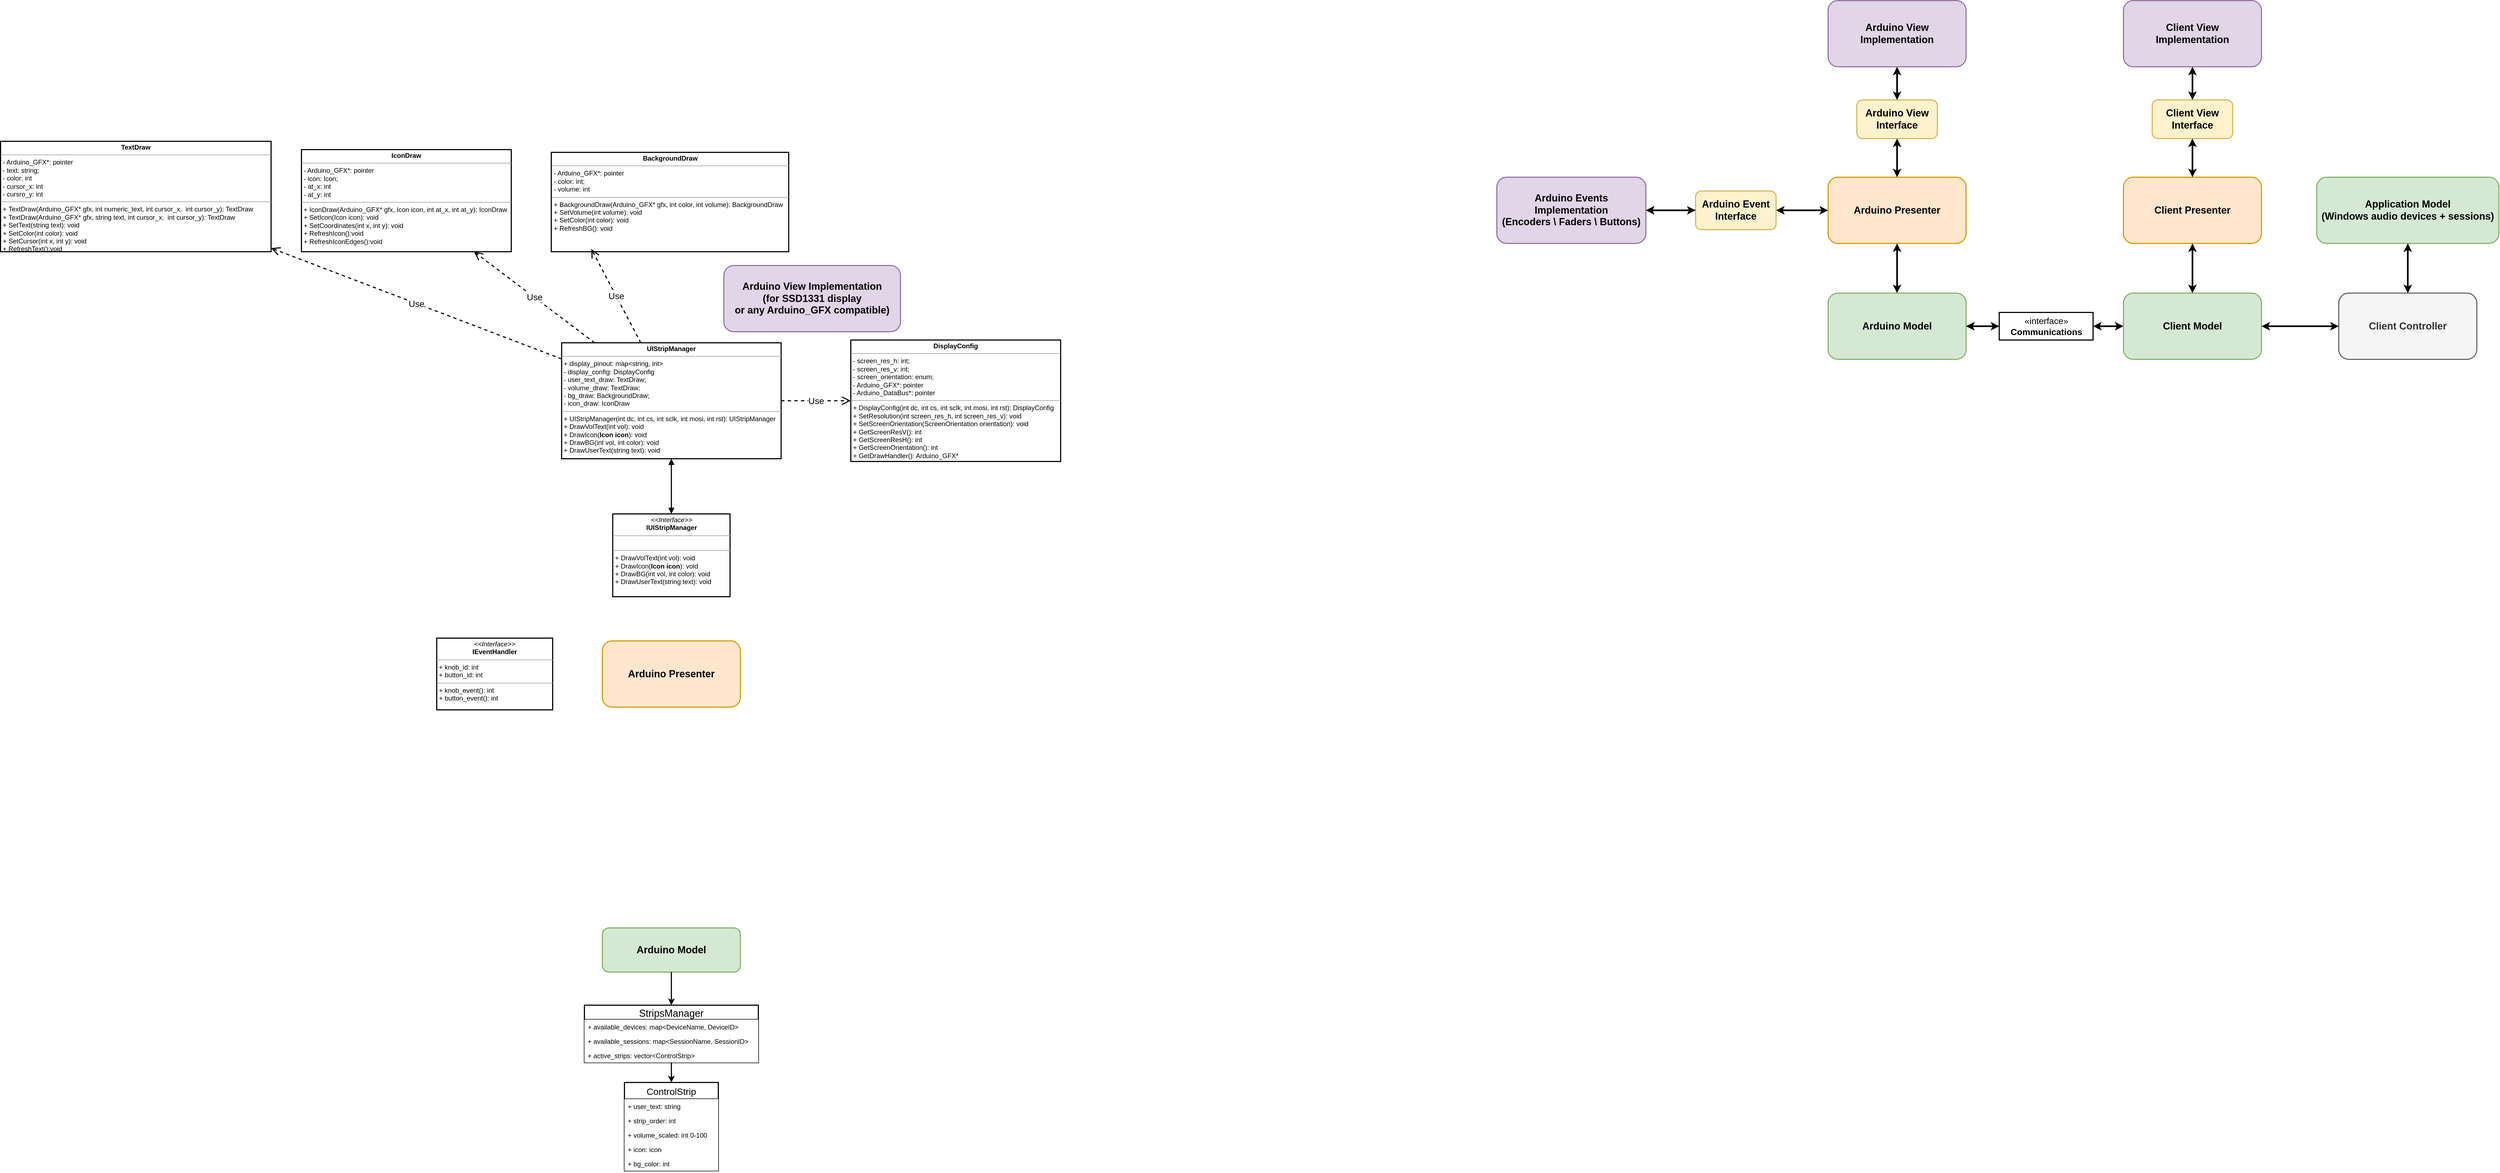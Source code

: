<mxfile version="15.2.7" type="device"><diagram name="Page-1" id="b5b7bab2-c9e2-2cf4-8b2a-24fd1a2a6d21"><mxGraphModel dx="4378" dy="1075" grid="1" gridSize="10" guides="1" tooltips="1" connect="1" arrows="1" fold="1" page="0" pageScale="1" pageWidth="1654" pageHeight="2336" background="none" math="0" shadow="0"><root><mxCell id="0"/><mxCell id="1" parent="0"/><mxCell id="HsIEnrxctOQpok-xHGXS-1" value="Arduino Model" style="rounded=1;whiteSpace=wrap;html=1;labelBackgroundColor=none;fontSize=18;strokeColor=#82b366;strokeWidth=2;fillColor=#d5e8d4;fontFamily=Helvetica;fontStyle=1" parent="1" vertex="1"><mxGeometry x="430" y="270" width="250" height="120" as="geometry"/></mxCell><mxCell id="HsIEnrxctOQpok-xHGXS-2" value="Client Model" style="rounded=1;whiteSpace=wrap;html=1;labelBackgroundColor=none;fontSize=18;strokeColor=#82b366;strokeWidth=2;fillColor=#d5e8d4;fontFamily=Helvetica;fontStyle=1" parent="1" vertex="1"><mxGeometry x="965" y="270" width="250" height="120" as="geometry"/></mxCell><mxCell id="HsIEnrxctOQpok-xHGXS-3" value="Arduino Presenter" style="rounded=1;whiteSpace=wrap;html=1;labelBackgroundColor=none;fontSize=18;strokeColor=#d79b00;strokeWidth=2;fillColor=#ffe6cc;fontFamily=Helvetica;fontStyle=1" parent="1" vertex="1"><mxGeometry x="430" y="60" width="250" height="120" as="geometry"/></mxCell><mxCell id="HsIEnrxctOQpok-xHGXS-4" value="Arduino View Implementation" style="rounded=1;whiteSpace=wrap;html=1;labelBackgroundColor=none;fontSize=18;strokeColor=#9673a6;strokeWidth=2;fillColor=#e1d5e7;fontFamily=Helvetica;fontStyle=1" parent="1" vertex="1"><mxGeometry x="430" y="-260" width="250" height="120" as="geometry"/></mxCell><mxCell id="HsIEnrxctOQpok-xHGXS-6" value="Arduino Events Implementation&lt;br&gt;(Encoders \ Faders \ Buttons)" style="rounded=1;whiteSpace=wrap;html=1;labelBackgroundColor=none;fontSize=18;strokeColor=#9673a6;strokeWidth=2;fillColor=#e1d5e7;fontFamily=Helvetica;fontStyle=1" parent="1" vertex="1"><mxGeometry x="-170" y="60" width="270" height="120" as="geometry"/></mxCell><mxCell id="HsIEnrxctOQpok-xHGXS-8" value="Arduino View Interface" style="rounded=1;whiteSpace=wrap;html=1;labelBackgroundColor=none;fontSize=18;strokeColor=#d6b656;strokeWidth=2;fillColor=#fff2cc;fontFamily=Helvetica;fontStyle=1" parent="1" vertex="1"><mxGeometry x="482.08" y="-80" width="145.83" height="70" as="geometry"/></mxCell><mxCell id="HsIEnrxctOQpok-xHGXS-19" value="" style="edgeStyle=orthogonalEdgeStyle;rounded=0;orthogonalLoop=1;jettySize=auto;html=1;fontFamily=Helvetica;fontSize=18;strokeWidth=3;" parent="1" source="HsIEnrxctOQpok-xHGXS-9" target="HsIEnrxctOQpok-xHGXS-6" edge="1"><mxGeometry relative="1" as="geometry"/></mxCell><mxCell id="HsIEnrxctOQpok-xHGXS-9" value="Arduino Event Interface" style="rounded=1;whiteSpace=wrap;html=1;labelBackgroundColor=none;fontSize=18;strokeColor=#d6b656;strokeWidth=2;fillColor=#fff2cc;fontFamily=Helvetica;fontStyle=1" parent="1" vertex="1"><mxGeometry x="190.0" y="85" width="145.83" height="70" as="geometry"/></mxCell><mxCell id="HsIEnrxctOQpok-xHGXS-10" value="Client View Interface" style="rounded=1;whiteSpace=wrap;html=1;labelBackgroundColor=none;fontSize=18;strokeColor=#d6b656;strokeWidth=2;fillColor=#fff2cc;fontFamily=Helvetica;fontStyle=1" parent="1" vertex="1"><mxGeometry x="1017.1" y="-80" width="145.83" height="70" as="geometry"/></mxCell><mxCell id="HsIEnrxctOQpok-xHGXS-11" value="Client View &lt;br&gt;Implementation" style="rounded=1;whiteSpace=wrap;html=1;labelBackgroundColor=none;fontSize=18;strokeColor=#9673a6;strokeWidth=2;fillColor=#e1d5e7;fontFamily=Helvetica;fontStyle=1" parent="1" vertex="1"><mxGeometry x="965.01" y="-260" width="250" height="120" as="geometry"/></mxCell><mxCell id="HsIEnrxctOQpok-xHGXS-12" value="Client Presenter" style="rounded=1;whiteSpace=wrap;html=1;labelBackgroundColor=none;fontSize=18;strokeColor=#d79b00;strokeWidth=2;fillColor=#ffe6cc;fontFamily=Helvetica;fontStyle=1" parent="1" vertex="1"><mxGeometry x="965" y="60" width="250" height="120" as="geometry"/></mxCell><mxCell id="HsIEnrxctOQpok-xHGXS-13" value="Application Model&lt;br&gt;(Windows audio devices + sessions)" style="rounded=1;whiteSpace=wrap;html=1;labelBackgroundColor=none;fontSize=18;strokeColor=#82b366;strokeWidth=2;fillColor=#d5e8d4;fontFamily=Helvetica;fontStyle=1" parent="1" vertex="1"><mxGeometry x="1315" y="60" width="330" height="120" as="geometry"/></mxCell><mxCell id="HsIEnrxctOQpok-xHGXS-15" value="" style="endArrow=classic;startArrow=classic;html=1;fontFamily=Helvetica;fontSize=18;entryX=0;entryY=0.5;entryDx=0;entryDy=0;strokeWidth=3;" parent="1" source="HsIEnrxctOQpok-xHGXS-1" target="HsIEnrxctOQpok-xHGXS-88" edge="1"><mxGeometry width="50" height="50" relative="1" as="geometry"><mxPoint x="1050" y="330" as="sourcePoint"/><mxPoint x="810" y="340" as="targetPoint"/></mxGeometry></mxCell><mxCell id="HsIEnrxctOQpok-xHGXS-16" value="" style="endArrow=classic;startArrow=classic;html=1;fontFamily=Helvetica;fontSize=18;strokeWidth=3;exitX=0.5;exitY=0;exitDx=0;exitDy=0;entryX=0.5;entryY=1;entryDx=0;entryDy=0;" parent="1" source="HsIEnrxctOQpok-xHGXS-1" target="HsIEnrxctOQpok-xHGXS-3" edge="1"><mxGeometry width="50" height="50" relative="1" as="geometry"><mxPoint x="640" y="110" as="sourcePoint"/><mxPoint x="690" y="60" as="targetPoint"/></mxGeometry></mxCell><mxCell id="HsIEnrxctOQpok-xHGXS-17" value="" style="endArrow=classic;startArrow=classic;html=1;fontFamily=Helvetica;fontSize=18;strokeWidth=3;exitX=1;exitY=0.5;exitDx=0;exitDy=0;entryX=0;entryY=0.5;entryDx=0;entryDy=0;" parent="1" source="HsIEnrxctOQpok-xHGXS-9" target="HsIEnrxctOQpok-xHGXS-3" edge="1"><mxGeometry width="50" height="50" relative="1" as="geometry"><mxPoint x="565" y="280" as="sourcePoint"/><mxPoint x="565" y="190" as="targetPoint"/></mxGeometry></mxCell><mxCell id="HsIEnrxctOQpok-xHGXS-18" value="" style="endArrow=classic;startArrow=classic;html=1;fontFamily=Helvetica;fontSize=18;strokeWidth=3;exitX=1;exitY=0.5;exitDx=0;exitDy=0;" parent="1" source="HsIEnrxctOQpok-xHGXS-6" edge="1"><mxGeometry width="50" height="50" relative="1" as="geometry"><mxPoint x="345.83" y="130" as="sourcePoint"/><mxPoint x="190" y="120" as="targetPoint"/></mxGeometry></mxCell><mxCell id="HsIEnrxctOQpok-xHGXS-20" value="" style="endArrow=classic;startArrow=classic;html=1;fontFamily=Helvetica;fontSize=18;strokeWidth=3;exitX=0.5;exitY=0;exitDx=0;exitDy=0;entryX=0.5;entryY=1;entryDx=0;entryDy=0;" parent="1" source="HsIEnrxctOQpok-xHGXS-3" target="HsIEnrxctOQpok-xHGXS-8" edge="1"><mxGeometry width="50" height="50" relative="1" as="geometry"><mxPoint x="110" y="130" as="sourcePoint"/><mxPoint x="200" y="130" as="targetPoint"/></mxGeometry></mxCell><mxCell id="HsIEnrxctOQpok-xHGXS-21" value="" style="endArrow=classic;startArrow=classic;html=1;fontFamily=Helvetica;fontSize=18;strokeWidth=3;" parent="1" source="HsIEnrxctOQpok-xHGXS-8" target="HsIEnrxctOQpok-xHGXS-4" edge="1"><mxGeometry width="50" height="50" relative="1" as="geometry"><mxPoint x="565" y="70" as="sourcePoint"/><mxPoint x="564.995" as="targetPoint"/></mxGeometry></mxCell><mxCell id="HsIEnrxctOQpok-xHGXS-22" value="" style="endArrow=classic;startArrow=classic;html=1;fontFamily=Helvetica;fontSize=18;strokeWidth=3;exitX=0.5;exitY=0;exitDx=0;exitDy=0;entryX=0.5;entryY=1;entryDx=0;entryDy=0;" parent="1" source="HsIEnrxctOQpok-xHGXS-12" target="HsIEnrxctOQpok-xHGXS-10" edge="1"><mxGeometry width="50" height="50" relative="1" as="geometry"><mxPoint x="570" y="70" as="sourcePoint"/><mxPoint x="569.995" as="targetPoint"/></mxGeometry></mxCell><mxCell id="HsIEnrxctOQpok-xHGXS-23" value="" style="endArrow=classic;startArrow=classic;html=1;fontFamily=Helvetica;fontSize=18;strokeWidth=3;" parent="1" source="HsIEnrxctOQpok-xHGXS-10" target="HsIEnrxctOQpok-xHGXS-11" edge="1"><mxGeometry width="50" height="50" relative="1" as="geometry"><mxPoint x="1100" y="70" as="sourcePoint"/><mxPoint x="1100.015" as="targetPoint"/></mxGeometry></mxCell><mxCell id="HsIEnrxctOQpok-xHGXS-24" value="" style="endArrow=classic;startArrow=classic;html=1;fontFamily=Helvetica;fontSize=18;strokeWidth=3;exitX=0.5;exitY=0;exitDx=0;exitDy=0;entryX=0.5;entryY=1;entryDx=0;entryDy=0;" parent="1" source="HsIEnrxctOQpok-xHGXS-2" target="HsIEnrxctOQpok-xHGXS-12" edge="1"><mxGeometry width="50" height="50" relative="1" as="geometry"><mxPoint x="1100" y="70" as="sourcePoint"/><mxPoint x="1100.015" as="targetPoint"/></mxGeometry></mxCell><mxCell id="HsIEnrxctOQpok-xHGXS-25" value="Client Controller" style="rounded=1;whiteSpace=wrap;html=1;labelBackgroundColor=none;fontSize=18;strokeColor=#666666;strokeWidth=2;fillColor=#f5f5f5;fontFamily=Helvetica;fontStyle=1;fontColor=#333333;" parent="1" vertex="1"><mxGeometry x="1355" y="270" width="250" height="120" as="geometry"/></mxCell><mxCell id="HsIEnrxctOQpok-xHGXS-26" value="" style="endArrow=classic;startArrow=classic;html=1;fontFamily=Helvetica;fontSize=18;strokeWidth=3;exitX=1;exitY=0.5;exitDx=0;exitDy=0;" parent="1" source="HsIEnrxctOQpok-xHGXS-2" target="HsIEnrxctOQpok-xHGXS-25" edge="1"><mxGeometry width="50" height="50" relative="1" as="geometry"><mxPoint x="695" y="340" as="sourcePoint"/><mxPoint x="975" y="340" as="targetPoint"/></mxGeometry></mxCell><mxCell id="HsIEnrxctOQpok-xHGXS-27" value="" style="endArrow=classic;startArrow=classic;html=1;fontFamily=Helvetica;fontSize=18;strokeWidth=3;exitX=0.5;exitY=0;exitDx=0;exitDy=0;entryX=0.5;entryY=1;entryDx=0;entryDy=0;" parent="1" source="HsIEnrxctOQpok-xHGXS-25" target="HsIEnrxctOQpok-xHGXS-13" edge="1"><mxGeometry width="50" height="50" relative="1" as="geometry"><mxPoint x="1225" y="340" as="sourcePoint"/><mxPoint x="1365" y="340" as="targetPoint"/></mxGeometry></mxCell><mxCell id="HsIEnrxctOQpok-xHGXS-43" value="Arduino Model" style="rounded=1;whiteSpace=wrap;html=1;labelBackgroundColor=none;fontSize=18;strokeColor=#82b366;strokeWidth=2;fillColor=#d5e8d4;fontFamily=Helvetica;fontStyle=1" parent="1" vertex="1"><mxGeometry x="-1790" y="1420" width="250" height="80" as="geometry"/></mxCell><mxCell id="HsIEnrxctOQpok-xHGXS-74" style="edgeStyle=orthogonalEdgeStyle;rounded=0;orthogonalLoop=1;jettySize=auto;html=1;fontFamily=Helvetica;fontSize=16;strokeWidth=2;" parent="1" source="HsIEnrxctOQpok-xHGXS-55" target="HsIEnrxctOQpok-xHGXS-64" edge="1"><mxGeometry relative="1" as="geometry"/></mxCell><mxCell id="HsIEnrxctOQpok-xHGXS-55" value="StripsManager" style="swimlane;fontStyle=0;childLayout=stackLayout;horizontal=1;startSize=26;fillColor=default;horizontalStack=0;resizeParent=1;resizeParentMax=0;resizeLast=0;collapsible=1;marginBottom=0;labelBackgroundColor=none;fontFamily=Helvetica;fontSize=18;strokeColor=default;strokeWidth=2;perimeterSpacing=0;swimlaneLine=1;" parent="1" vertex="1"><mxGeometry x="-1822.5" y="1560" width="315" height="104" as="geometry"><mxRectangle x="-242.5" y="1210" width="150" height="30" as="alternateBounds"/></mxGeometry></mxCell><mxCell id="HsIEnrxctOQpok-xHGXS-56" value="+ available_devices: map&lt;DeviceName, DeviceID&gt;&#10;" style="text;strokeColor=none;fillColor=default;align=left;verticalAlign=top;spacingLeft=4;spacingRight=4;overflow=hidden;rotatable=0;points=[[0,0.5],[1,0.5]];portConstraint=eastwest;strokeWidth=2;" parent="HsIEnrxctOQpok-xHGXS-55" vertex="1"><mxGeometry y="26" width="315" height="26" as="geometry"/></mxCell><mxCell id="HsIEnrxctOQpok-xHGXS-63" value="+ available_sessions: map&lt;SessionName, SessionID&gt;&#10;" style="text;strokeColor=none;fillColor=default;align=left;verticalAlign=top;spacingLeft=4;spacingRight=4;overflow=hidden;rotatable=0;points=[[0,0.5],[1,0.5]];portConstraint=eastwest;" parent="HsIEnrxctOQpok-xHGXS-55" vertex="1"><mxGeometry y="52" width="315" height="26" as="geometry"/></mxCell><mxCell id="HsIEnrxctOQpok-xHGXS-62" value="+ active_strips: vector&lt;ControlStrip&gt;" style="text;strokeColor=none;fillColor=default;align=left;verticalAlign=top;spacingLeft=4;spacingRight=4;overflow=hidden;rotatable=0;points=[[0,0.5],[1,0.5]];portConstraint=eastwest;" parent="HsIEnrxctOQpok-xHGXS-55" vertex="1"><mxGeometry y="78" width="315" height="26" as="geometry"/></mxCell><mxCell id="HsIEnrxctOQpok-xHGXS-64" value="ControlStrip" style="swimlane;fontStyle=0;childLayout=stackLayout;horizontal=1;startSize=30;fillColor=default;horizontalStack=0;resizeParent=1;resizeParentMax=0;resizeLast=0;collapsible=1;marginBottom=0;labelBackgroundColor=none;fontFamily=Helvetica;fontSize=17;strokeColor=default;strokeWidth=2;" parent="1" vertex="1"><mxGeometry x="-1750" y="1700" width="170" height="160" as="geometry"/></mxCell><mxCell id="HsIEnrxctOQpok-xHGXS-66" value="+ user_text: string" style="text;strokeColor=none;fillColor=default;align=left;verticalAlign=top;spacingLeft=4;spacingRight=4;overflow=hidden;rotatable=0;points=[[0,0.5],[1,0.5]];portConstraint=eastwest;" parent="HsIEnrxctOQpok-xHGXS-64" vertex="1"><mxGeometry y="30" width="170" height="26" as="geometry"/></mxCell><mxCell id="HsIEnrxctOQpok-xHGXS-69" value="+ strip_order: int" style="text;strokeColor=none;fillColor=default;align=left;verticalAlign=top;spacingLeft=4;spacingRight=4;overflow=hidden;rotatable=0;points=[[0,0.5],[1,0.5]];portConstraint=eastwest;" parent="HsIEnrxctOQpok-xHGXS-64" vertex="1"><mxGeometry y="56" width="170" height="26" as="geometry"/></mxCell><mxCell id="HsIEnrxctOQpok-xHGXS-67" value="+ volume_scaled: int 0-100" style="text;strokeColor=none;fillColor=default;align=left;verticalAlign=top;spacingLeft=4;spacingRight=4;overflow=hidden;rotatable=0;points=[[0,0.5],[1,0.5]];portConstraint=eastwest;" parent="HsIEnrxctOQpok-xHGXS-64" vertex="1"><mxGeometry y="82" width="170" height="26" as="geometry"/></mxCell><mxCell id="HsIEnrxctOQpok-xHGXS-65" value="+ icon: icon" style="text;strokeColor=none;fillColor=default;align=left;verticalAlign=top;spacingLeft=4;spacingRight=4;overflow=hidden;rotatable=0;points=[[0,0.5],[1,0.5]];portConstraint=eastwest;" parent="HsIEnrxctOQpok-xHGXS-64" vertex="1"><mxGeometry y="108" width="170" height="26" as="geometry"/></mxCell><mxCell id="HsIEnrxctOQpok-xHGXS-68" value="+ bg_color: int" style="text;strokeColor=none;fillColor=default;align=left;verticalAlign=top;spacingLeft=4;spacingRight=4;overflow=hidden;rotatable=0;points=[[0,0.5],[1,0.5]];portConstraint=eastwest;fontStyle=0" parent="HsIEnrxctOQpok-xHGXS-64" vertex="1"><mxGeometry y="134" width="170" height="26" as="geometry"/></mxCell><mxCell id="HsIEnrxctOQpok-xHGXS-76" style="edgeStyle=orthogonalEdgeStyle;rounded=0;orthogonalLoop=1;jettySize=auto;html=1;fontFamily=Helvetica;fontSize=16;strokeWidth=2;" parent="1" source="HsIEnrxctOQpok-xHGXS-43" target="HsIEnrxctOQpok-xHGXS-55" edge="1"><mxGeometry relative="1" as="geometry"><mxPoint x="-1655.0" y="1674.0" as="sourcePoint"/><mxPoint x="-1665" y="1570" as="targetPoint"/></mxGeometry></mxCell><mxCell id="HsIEnrxctOQpok-xHGXS-89" value="" style="edgeStyle=orthogonalEdgeStyle;rounded=0;orthogonalLoop=1;jettySize=auto;html=1;fontFamily=Helvetica;fontSize=16;strokeWidth=2;" parent="1" source="HsIEnrxctOQpok-xHGXS-88" target="HsIEnrxctOQpok-xHGXS-1" edge="1"><mxGeometry relative="1" as="geometry"/></mxCell><mxCell id="HsIEnrxctOQpok-xHGXS-88" value="«interface»&lt;br&gt;&lt;b&gt;Communications&lt;/b&gt;" style="html=1;labelBackgroundColor=none;fontFamily=Helvetica;fontSize=16;strokeColor=default;strokeWidth=2;fillColor=default;" parent="1" vertex="1"><mxGeometry x="740" y="305" width="170" height="50" as="geometry"/></mxCell><mxCell id="HsIEnrxctOQpok-xHGXS-90" value="" style="endArrow=classic;startArrow=classic;html=1;fontFamily=Helvetica;fontSize=18;strokeWidth=3;exitX=1;exitY=0.5;exitDx=0;exitDy=0;" parent="1" source="HsIEnrxctOQpok-xHGXS-88" target="HsIEnrxctOQpok-xHGXS-2" edge="1"><mxGeometry width="50" height="50" relative="1" as="geometry"><mxPoint x="690" y="340" as="sourcePoint"/><mxPoint x="750" y="340" as="targetPoint"/></mxGeometry></mxCell><mxCell id="HsIEnrxctOQpok-xHGXS-91" value="Arduino Presenter" style="rounded=1;whiteSpace=wrap;html=1;labelBackgroundColor=none;fontSize=18;strokeColor=#d79b00;strokeWidth=2;fillColor=#ffe6cc;fontFamily=Helvetica;fontStyle=1" parent="1" vertex="1"><mxGeometry x="-1790" y="900" width="250" height="120" as="geometry"/></mxCell><mxCell id="HsIEnrxctOQpok-xHGXS-92" value="&lt;p style=&quot;margin: 0px ; margin-top: 4px ; text-align: center&quot;&gt;&lt;i&gt;&amp;lt;&amp;lt;Interface&amp;gt;&amp;gt;&lt;/i&gt;&lt;br&gt;&lt;/p&gt;&lt;div style=&quot;text-align: center&quot;&gt;&lt;span&gt;&lt;b&gt;IUIStripManager&lt;/b&gt;&lt;/span&gt;&lt;/div&gt;&lt;hr size=&quot;1&quot;&gt;&lt;p style=&quot;margin: 0px ; margin-left: 4px&quot;&gt;&lt;br&gt;&lt;/p&gt;&lt;hr size=&quot;1&quot;&gt;&lt;p style=&quot;margin: 0px ; margin-left: 4px&quot;&gt;+ DrawVolText(int vol): void&amp;nbsp;&lt;br&gt;+ DrawIcon(&lt;b&gt;Icon icon&lt;/b&gt;): void&lt;/p&gt;&lt;p style=&quot;margin: 0px ; margin-left: 4px&quot;&gt;+ DrawBG(int vol, int color): void&lt;/p&gt;&lt;p style=&quot;margin: 0px ; margin-left: 4px&quot;&gt;+ DrawUserText(string text): void&lt;/p&gt;" style="verticalAlign=top;align=left;overflow=fill;fontSize=12;fontFamily=Helvetica;html=1;labelBackgroundColor=none;strokeColor=default;strokeWidth=2;fillColor=default;" parent="1" vertex="1"><mxGeometry x="-1771.25" y="670" width="212.5" height="150" as="geometry"/></mxCell><mxCell id="HsIEnrxctOQpok-xHGXS-93" value="&lt;p style=&quot;margin: 0px ; margin-top: 4px ; text-align: center&quot;&gt;&lt;i&gt;&amp;lt;&amp;lt;Interface&amp;gt;&amp;gt;&lt;/i&gt;&lt;br&gt;&lt;b&gt;IEventHandler&lt;/b&gt;&lt;/p&gt;&lt;hr size=&quot;1&quot;&gt;&lt;p style=&quot;margin: 0px ; margin-left: 4px&quot;&gt;+ knob_id: int&lt;br&gt;&lt;/p&gt;&lt;p style=&quot;margin: 0px ; margin-left: 4px&quot;&gt;+ button_id: int&lt;/p&gt;&lt;hr size=&quot;1&quot;&gt;&lt;p style=&quot;margin: 0px ; margin-left: 4px&quot;&gt;+ knob_event(): int&amp;nbsp;&lt;br&gt;+ button_event(): int&lt;/p&gt;&lt;p style=&quot;margin: 0px ; margin-left: 4px&quot;&gt;&lt;br&gt;&lt;/p&gt;" style="verticalAlign=top;align=left;overflow=fill;fontSize=12;fontFamily=Helvetica;html=1;labelBackgroundColor=none;strokeColor=default;strokeWidth=2;fillColor=default;" parent="1" vertex="1"><mxGeometry x="-2090" y="895" width="210" height="130" as="geometry"/></mxCell><mxCell id="HsIEnrxctOQpok-xHGXS-94" value="Arduino View Implementation&lt;br&gt;(for SSD1331 display&lt;br&gt;or any Arduino_GFX compatible)" style="rounded=1;whiteSpace=wrap;html=1;labelBackgroundColor=none;fontSize=18;strokeColor=#9673a6;strokeWidth=2;fillColor=#e1d5e7;fontFamily=Helvetica;fontStyle=1" parent="1" vertex="1"><mxGeometry x="-1570" y="220" width="320" height="120" as="geometry"/></mxCell><mxCell id="HsIEnrxctOQpok-xHGXS-95" value="&lt;p style=&quot;margin: 0px ; margin-top: 4px ; text-align: center&quot;&gt;&lt;b&gt;DisplayConfig&lt;/b&gt;&lt;/p&gt;&lt;hr size=&quot;1&quot;&gt;&lt;p style=&quot;margin: 0px ; margin-left: 4px&quot;&gt;&lt;span&gt;- screen_res_h: int;&lt;/span&gt;&lt;br&gt;&lt;/p&gt;&lt;p style=&quot;margin: 0px ; margin-left: 4px&quot;&gt;- screen_res_v: int;&lt;/p&gt;&lt;p style=&quot;margin: 0px ; margin-left: 4px&quot;&gt;- screen_orientation: enum;&lt;/p&gt;&lt;p style=&quot;margin: 0px ; margin-left: 4px&quot;&gt;- Arduino_GFX*: pointer&lt;/p&gt;&lt;p style=&quot;margin: 0px ; margin-left: 4px&quot;&gt;- Arduino_DataBus*: pointer&lt;/p&gt;&lt;hr size=&quot;1&quot;&gt;&lt;p style=&quot;margin: 0px ; margin-left: 4px&quot;&gt;+ DisplayConfig(int dc, int cs, int sclk, int mosi, int rst): DisplayConfig&lt;/p&gt;&lt;p style=&quot;margin: 0px ; margin-left: 4px&quot;&gt;+ SetResolution(int screen_res_h, int screen_res_v): void&lt;/p&gt;&lt;p style=&quot;margin: 0px ; margin-left: 4px&quot;&gt;+ SetScreenOrientation(ScreenOrientation orientation): void&lt;/p&gt;&lt;p style=&quot;margin: 0px ; margin-left: 4px&quot;&gt;+ GetScreenResV(): int&lt;/p&gt;&lt;p style=&quot;margin: 0px ; margin-left: 4px&quot;&gt;+ GetScreenResH(): int&lt;br&gt;&lt;/p&gt;&lt;p style=&quot;margin: 0px ; margin-left: 4px&quot;&gt;+ GetScreenOrientation(): int&lt;/p&gt;&lt;p style=&quot;margin: 0px ; margin-left: 4px&quot;&gt;+ GetDrawHandler(): Arduino_GFX*&lt;/p&gt;" style="verticalAlign=top;align=left;overflow=fill;fontSize=12;fontFamily=Helvetica;html=1;labelBackgroundColor=none;strokeColor=default;strokeWidth=2;fillColor=default;" parent="1" vertex="1"><mxGeometry x="-1340" y="355" width="380" height="220" as="geometry"/></mxCell><mxCell id="HsIEnrxctOQpok-xHGXS-97" value="&lt;p style=&quot;margin: 0px ; margin-top: 4px ; text-align: center&quot;&gt;&lt;b&gt;TextDraw&lt;/b&gt;&lt;/p&gt;&lt;hr size=&quot;1&quot;&gt;&lt;p style=&quot;margin: 0px ; margin-left: 4px&quot;&gt;&lt;span&gt;- Arduino_GFX*: pointer&lt;/span&gt;&lt;/p&gt;&lt;p style=&quot;margin: 0px ; margin-left: 4px&quot;&gt;&lt;span&gt;- text: string;&lt;/span&gt;&lt;/p&gt;&lt;p style=&quot;margin: 0px ; margin-left: 4px&quot;&gt;&lt;span&gt;- color: int&lt;/span&gt;&lt;/p&gt;&lt;p style=&quot;margin: 0px ; margin-left: 4px&quot;&gt;&lt;span&gt;- cursor_x: int&lt;/span&gt;&lt;/p&gt;&lt;p style=&quot;margin: 0px ; margin-left: 4px&quot;&gt;&lt;span&gt;- cursro_y: int&lt;/span&gt;&lt;/p&gt;&lt;hr size=&quot;1&quot;&gt;&lt;p style=&quot;margin: 0px ; margin-left: 4px&quot;&gt;+&amp;nbsp;&lt;span style=&quot;text-align: center&quot;&gt;TextDraw&lt;/span&gt;(Arduino_GFX* gfx, int numeric_text, int cursor_x,&amp;nbsp; int cursor_y): TextDraw&lt;br&gt;&lt;/p&gt;&lt;p style=&quot;margin: 0px ; margin-left: 4px&quot;&gt;+&amp;nbsp;&lt;span style=&quot;text-align: center&quot;&gt;TextDraw&lt;/span&gt;(Arduino_GFX* gfx, string text, int cursor_x,&amp;nbsp; int cursor_y): TextDraw&lt;/p&gt;&lt;p style=&quot;margin: 0px ; margin-left: 4px&quot;&gt;+ SetText(string text): void&lt;/p&gt;&lt;p style=&quot;margin: 0px ; margin-left: 4px&quot;&gt;+ SetColor(int color): void&lt;/p&gt;&lt;p style=&quot;margin: 0px ; margin-left: 4px&quot;&gt;+ SetCursor(int x, int y): void&lt;/p&gt;&lt;p style=&quot;margin: 0px ; margin-left: 4px&quot;&gt;+ RefreshText():void&lt;/p&gt;" style="verticalAlign=top;align=left;overflow=fill;fontSize=12;fontFamily=Helvetica;html=1;labelBackgroundColor=none;strokeColor=default;strokeWidth=2;fillColor=default;" parent="1" vertex="1"><mxGeometry x="-2880" y="-5" width="490" height="200" as="geometry"/></mxCell><mxCell id="HsIEnrxctOQpok-xHGXS-98" value="&lt;p style=&quot;margin: 0px ; margin-top: 4px ; text-align: center&quot;&gt;&lt;b&gt;IconDraw&lt;/b&gt;&lt;/p&gt;&lt;hr size=&quot;1&quot;&gt;&lt;p style=&quot;margin: 0px ; margin-left: 4px&quot;&gt;&lt;span&gt;- Arduino_GFX*: pointer&lt;/span&gt;&lt;/p&gt;&lt;p style=&quot;margin: 0px ; margin-left: 4px&quot;&gt;&lt;span&gt;- icon: Icon;&lt;/span&gt;&lt;/p&gt;&lt;p style=&quot;margin: 0px ; margin-left: 4px&quot;&gt;&lt;span&gt;- at_x: int&lt;/span&gt;&lt;/p&gt;&lt;p style=&quot;margin: 0px ; margin-left: 4px&quot;&gt;- at_y: int&lt;span&gt;&lt;br&gt;&lt;/span&gt;&lt;/p&gt;&lt;hr size=&quot;1&quot;&gt;&lt;p style=&quot;margin: 0px ; margin-left: 4px&quot;&gt;+&amp;nbsp;&lt;span style=&quot;text-align: center&quot;&gt;IconDraw&lt;/span&gt;(Arduino_GFX* gfx, Icon icon, int at_x, int at_y): IconDraw&lt;/p&gt;&lt;p style=&quot;margin: 0px ; margin-left: 4px&quot;&gt;+ SetIcon(Icon&amp;nbsp;icon): void&lt;/p&gt;&lt;p style=&quot;margin: 0px ; margin-left: 4px&quot;&gt;+ SetCoordinates(int x, int y): void&lt;/p&gt;&lt;p style=&quot;margin: 0px ; margin-left: 4px&quot;&gt;+ RefreshIcon():void&lt;/p&gt;&lt;p style=&quot;margin: 0px ; margin-left: 4px&quot;&gt;+ RefreshIconEdges():void&lt;br&gt;&lt;/p&gt;" style="verticalAlign=top;align=left;overflow=fill;fontSize=12;fontFamily=Helvetica;html=1;labelBackgroundColor=none;strokeColor=default;strokeWidth=2;fillColor=default;" parent="1" vertex="1"><mxGeometry x="-2335" y="10" width="380" height="185" as="geometry"/></mxCell><mxCell id="HsIEnrxctOQpok-xHGXS-100" value="&lt;p style=&quot;margin: 0px ; margin-top: 4px ; text-align: center&quot;&gt;&lt;b&gt;BackgroundDraw&lt;/b&gt;&lt;/p&gt;&lt;hr size=&quot;1&quot;&gt;&lt;p style=&quot;margin: 0px ; margin-left: 4px&quot;&gt;&lt;span&gt;- Arduino_GFX*: pointer&lt;/span&gt;&lt;/p&gt;&lt;p style=&quot;margin: 0px ; margin-left: 4px&quot;&gt;&lt;span&gt;- color: int;&lt;/span&gt;&lt;/p&gt;&lt;p style=&quot;margin: 0px ; margin-left: 4px&quot;&gt;&lt;span&gt;- volume: int&lt;/span&gt;&lt;/p&gt;&lt;hr size=&quot;1&quot;&gt;&lt;p style=&quot;margin: 0px ; margin-left: 4px&quot;&gt;+&amp;nbsp;&lt;span style=&quot;text-align: center&quot;&gt;BackgroundDraw&lt;/span&gt;(Arduino_GFX* gfx, int color, int volume): BackgroundDraw&lt;/p&gt;&lt;p style=&quot;margin: 0px ; margin-left: 4px&quot;&gt;+ SetVolume(int volume): void&lt;/p&gt;&lt;p style=&quot;margin: 0px ; margin-left: 4px&quot;&gt;+ SetColor(int&amp;nbsp;color): void&lt;br&gt;&lt;/p&gt;&lt;p style=&quot;margin: 0px ; margin-left: 4px&quot;&gt;+ RefreshBG(): void&lt;/p&gt;" style="verticalAlign=top;align=left;overflow=fill;fontSize=12;fontFamily=Helvetica;html=1;labelBackgroundColor=none;strokeColor=default;strokeWidth=2;fillColor=default;" parent="1" vertex="1"><mxGeometry x="-1882.5" y="15" width="430" height="180" as="geometry"/></mxCell><mxCell id="HsIEnrxctOQpok-xHGXS-105" value="&lt;p style=&quot;margin: 0px ; margin-top: 4px ; text-align: center&quot;&gt;&lt;b&gt;UIStripManager&lt;/b&gt;&lt;/p&gt;&lt;hr size=&quot;1&quot;&gt;&lt;p style=&quot;margin: 0px ; margin-left: 4px&quot;&gt;+ display_pinout: map&amp;lt;string, int&amp;gt;&lt;span&gt;&lt;br&gt;&lt;/span&gt;&lt;/p&gt;&lt;p style=&quot;margin: 0px ; margin-left: 4px&quot;&gt;&lt;span&gt;- display_config: DisplayConfig&lt;/span&gt;&lt;/p&gt;&lt;p style=&quot;margin: 0px ; margin-left: 4px&quot;&gt;&lt;span&gt;- user_text_draw: TextDraw;&lt;/span&gt;&lt;br&gt;&lt;/p&gt;&lt;p style=&quot;margin: 0px ; margin-left: 4px&quot;&gt;- volume_draw: TextDraw;&lt;br&gt;&lt;/p&gt;&lt;p style=&quot;margin: 0px ; margin-left: 4px&quot;&gt;- bg_draw:&amp;nbsp;&lt;span style=&quot;text-align: center&quot;&gt;BackgroundDraw&lt;/span&gt;;&lt;/p&gt;&lt;p style=&quot;margin: 0px ; margin-left: 4px&quot;&gt;- icon_draw: IconDraw&lt;/p&gt;&lt;hr size=&quot;1&quot;&gt;&lt;p style=&quot;margin: 0px 0px 0px 4px&quot;&gt;+&amp;nbsp;UIStripManager(int dc, int cs, int sclk, int mosi, int rst):&amp;nbsp;UIStripManager&lt;/p&gt;&lt;p style=&quot;margin: 0px 0px 0px 4px&quot;&gt;+ DrawVolText(int vol): void&amp;nbsp;&lt;br&gt;+ DrawIcon(&lt;b&gt;Icon icon&lt;/b&gt;): void&lt;/p&gt;&lt;p style=&quot;margin: 0px 0px 0px 4px&quot;&gt;+ DrawBG(int vol, int color): void&lt;/p&gt;&lt;p style=&quot;margin: 0px 0px 0px 4px&quot;&gt;+ DrawUserText(string text): void&lt;/p&gt;" style="verticalAlign=top;align=left;overflow=fill;fontSize=12;fontFamily=Helvetica;html=1;labelBackgroundColor=none;strokeColor=default;strokeWidth=2;fillColor=default;" parent="1" vertex="1"><mxGeometry x="-1863.75" y="360" width="397.5" height="210" as="geometry"/></mxCell><mxCell id="HsIEnrxctOQpok-xHGXS-109" value="Use" style="endArrow=open;endSize=12;dashed=1;html=1;fontFamily=Helvetica;fontSize=16;strokeWidth=2;" parent="1" source="HsIEnrxctOQpok-xHGXS-105" edge="1"><mxGeometry width="160" relative="1" as="geometry"><mxPoint x="-1850" y="370" as="sourcePoint"/><mxPoint x="-1810" y="190" as="targetPoint"/></mxGeometry></mxCell><mxCell id="HsIEnrxctOQpok-xHGXS-111" value="Use" style="endArrow=open;endSize=12;dashed=1;html=1;fontFamily=Helvetica;fontSize=16;strokeWidth=2;" parent="1" source="HsIEnrxctOQpok-xHGXS-105" target="HsIEnrxctOQpok-xHGXS-95" edge="1"><mxGeometry width="160" relative="1" as="geometry"><mxPoint x="-1837.5" y="422.5" as="sourcePoint"/><mxPoint x="-1970" y="418.046" as="targetPoint"/></mxGeometry></mxCell><mxCell id="HsIEnrxctOQpok-xHGXS-112" value="" style="endArrow=block;startArrow=block;endFill=1;startFill=1;html=1;fontFamily=Helvetica;fontSize=16;strokeWidth=2;" parent="1" source="HsIEnrxctOQpok-xHGXS-105" target="HsIEnrxctOQpok-xHGXS-92" edge="1"><mxGeometry width="160" relative="1" as="geometry"><mxPoint x="-1640" y="710" as="sourcePoint"/><mxPoint x="-1480" y="710" as="targetPoint"/></mxGeometry></mxCell><mxCell id="yXMncghKah13yKb5LMzn-4" value="Use" style="endArrow=open;endSize=12;dashed=1;html=1;fontFamily=Helvetica;fontSize=16;strokeWidth=2;" edge="1" parent="1" source="HsIEnrxctOQpok-xHGXS-105" target="HsIEnrxctOQpok-xHGXS-98"><mxGeometry width="160" relative="1" as="geometry"><mxPoint x="-1710.364" y="370" as="sourcePoint"/><mxPoint x="-1800" y="200" as="targetPoint"/></mxGeometry></mxCell><mxCell id="yXMncghKah13yKb5LMzn-5" value="Use" style="endArrow=open;endSize=12;dashed=1;html=1;fontFamily=Helvetica;fontSize=16;strokeWidth=2;" edge="1" parent="1" source="HsIEnrxctOQpok-xHGXS-105" target="HsIEnrxctOQpok-xHGXS-97"><mxGeometry width="160" relative="1" as="geometry"><mxPoint x="-1794.034" y="370" as="sourcePoint"/><mxPoint x="-2012.517" y="205" as="targetPoint"/></mxGeometry></mxCell></root></mxGraphModel></diagram></mxfile>